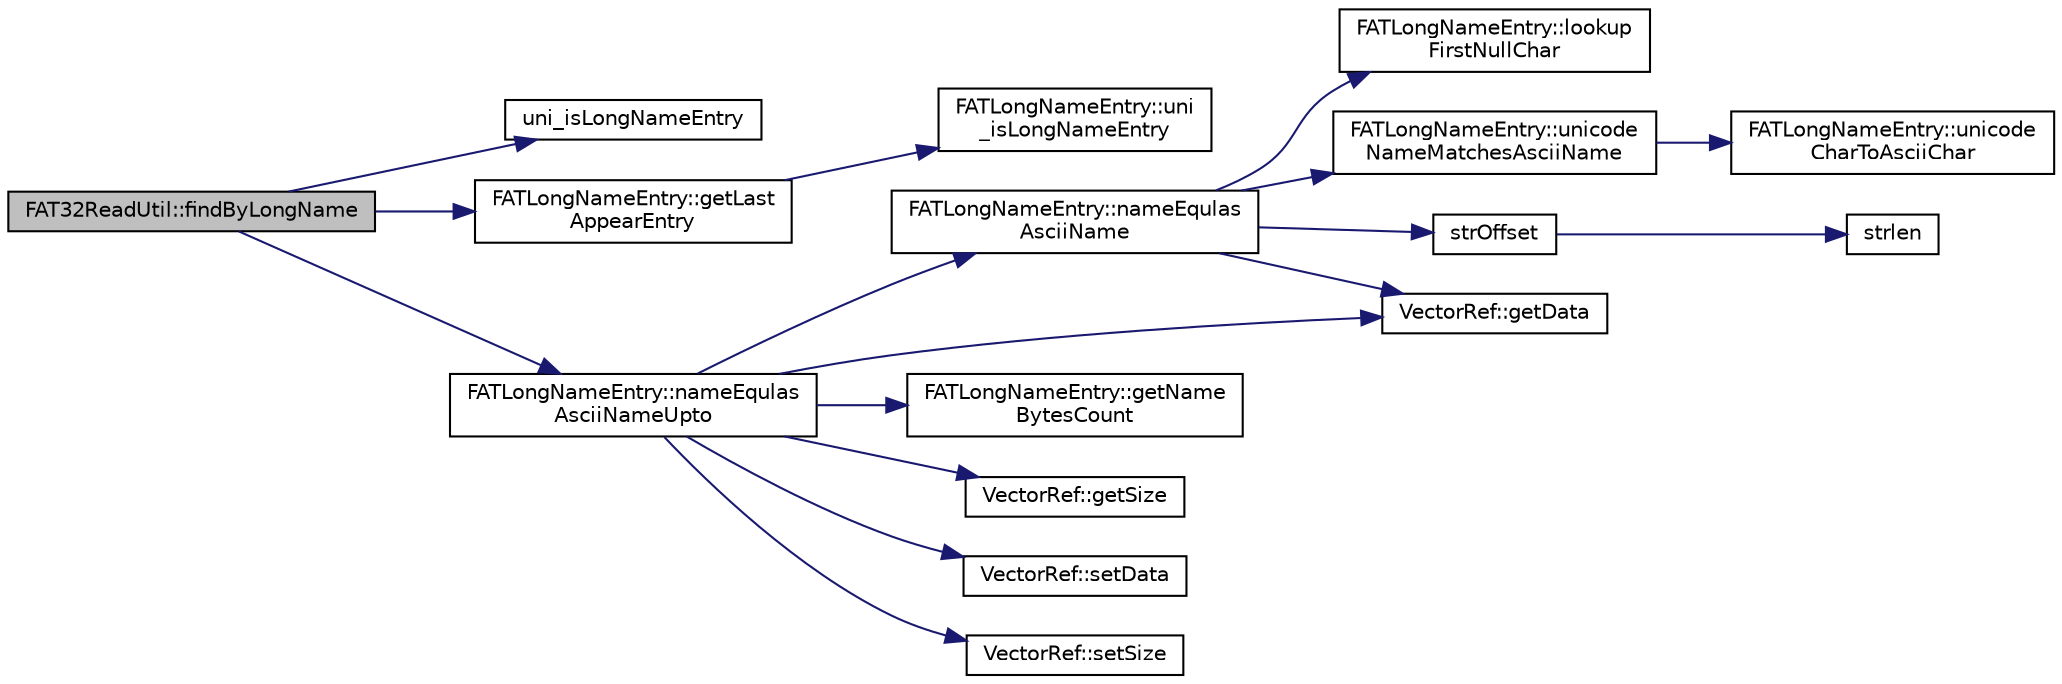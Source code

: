 digraph "FAT32ReadUtil::findByLongName"
{
  edge [fontname="Helvetica",fontsize="10",labelfontname="Helvetica",labelfontsize="10"];
  node [fontname="Helvetica",fontsize="10",shape=record];
  rankdir="LR";
  Node7 [label="FAT32ReadUtil::findByLongName",height=0.2,width=0.4,color="black", fillcolor="grey75", style="filled", fontcolor="black"];
  Node7 -> Node8 [color="midnightblue",fontsize="10",style="solid",fontname="Helvetica"];
  Node8 [label="uni_isLongNameEntry",height=0.2,width=0.4,color="black", fillcolor="white", style="filled",URL="$d9/de5/_f_a_t_dir_entry_8h.html#a324e20696bbbf8fa655bcea7b4ee6b68"];
  Node7 -> Node9 [color="midnightblue",fontsize="10",style="solid",fontname="Helvetica"];
  Node9 [label="FATLongNameEntry::getLast\lAppearEntry",height=0.2,width=0.4,color="black", fillcolor="white", style="filled",URL="$d7/d61/class_f_a_t_long_name_entry.html#aea9cfa8f9213c144ed8bf94a71ff3fbf"];
  Node9 -> Node10 [color="midnightblue",fontsize="10",style="solid",fontname="Helvetica"];
  Node10 [label="FATLongNameEntry::uni\l_isLongNameEntry",height=0.2,width=0.4,color="black", fillcolor="white", style="filled",URL="$d7/d61/class_f_a_t_long_name_entry.html#ae95d5ec2fa71155c6c8f2e995adcc176"];
  Node7 -> Node11 [color="midnightblue",fontsize="10",style="solid",fontname="Helvetica"];
  Node11 [label="FATLongNameEntry::nameEqulas\lAsciiNameUpto",height=0.2,width=0.4,color="black", fillcolor="white", style="filled",URL="$d7/d61/class_f_a_t_long_name_entry.html#a38b2a992b1ace06829ae9f5020c45011"];
  Node11 -> Node12 [color="midnightblue",fontsize="10",style="solid",fontname="Helvetica"];
  Node12 [label="FATLongNameEntry::nameEqulas\lAsciiName",height=0.2,width=0.4,color="black", fillcolor="white", style="filled",URL="$d7/d61/class_f_a_t_long_name_entry.html#a87f35a462137f6b59f36459a74554d1f"];
  Node12 -> Node13 [color="midnightblue",fontsize="10",style="solid",fontname="Helvetica"];
  Node13 [label="FATLongNameEntry::lookup\lFirstNullChar",height=0.2,width=0.4,color="black", fillcolor="white", style="filled",URL="$d7/d61/class_f_a_t_long_name_entry.html#ae21c3b4777c0d68462e9d591888934cd"];
  Node12 -> Node14 [color="midnightblue",fontsize="10",style="solid",fontname="Helvetica"];
  Node14 [label="FATLongNameEntry::unicode\lNameMatchesAsciiName",height=0.2,width=0.4,color="black", fillcolor="white", style="filled",URL="$d7/d61/class_f_a_t_long_name_entry.html#a3f13934c41cd5369786bab2f073be87d"];
  Node14 -> Node15 [color="midnightblue",fontsize="10",style="solid",fontname="Helvetica"];
  Node15 [label="FATLongNameEntry::unicode\lCharToAsciiChar",height=0.2,width=0.4,color="black", fillcolor="white", style="filled",URL="$d7/d61/class_f_a_t_long_name_entry.html#afdc284fc418210ccf7d2eacbfc5c584b"];
  Node12 -> Node16 [color="midnightblue",fontsize="10",style="solid",fontname="Helvetica"];
  Node16 [label="strOffset",height=0.2,width=0.4,color="black", fillcolor="white", style="filled",URL="$d6/d93/generic__util_8h.html#ab74f19ae60eb97e1f0b7d848bba10b7c"];
  Node16 -> Node17 [color="midnightblue",fontsize="10",style="solid",fontname="Helvetica"];
  Node17 [label="strlen",height=0.2,width=0.4,color="black", fillcolor="white", style="filled",URL="$d2/ddb/strlen_8cpp.html#ad2be42dd92af9f815e1a0f754c2ca6b3"];
  Node12 -> Node18 [color="midnightblue",fontsize="10",style="solid",fontname="Helvetica"];
  Node18 [label="VectorRef::getData",height=0.2,width=0.4,color="black", fillcolor="white", style="filled",URL="$d9/deb/class_vector_ref.html#aefa6865b44ab052c5cb463f58e8f87fd"];
  Node11 -> Node19 [color="midnightblue",fontsize="10",style="solid",fontname="Helvetica"];
  Node19 [label="FATLongNameEntry::getName\lBytesCount",height=0.2,width=0.4,color="black", fillcolor="white", style="filled",URL="$d7/d61/class_f_a_t_long_name_entry.html#ae18dce09eaba67d93df47a0258b09694"];
  Node11 -> Node20 [color="midnightblue",fontsize="10",style="solid",fontname="Helvetica"];
  Node20 [label="VectorRef::getSize",height=0.2,width=0.4,color="black", fillcolor="white", style="filled",URL="$d9/deb/class_vector_ref.html#a556e8d755266a452e5a8d32998518a58"];
  Node11 -> Node21 [color="midnightblue",fontsize="10",style="solid",fontname="Helvetica"];
  Node21 [label="VectorRef::setData",height=0.2,width=0.4,color="black", fillcolor="white", style="filled",URL="$d9/deb/class_vector_ref.html#a14b7df96f9f2fe63c0a2b0f5c3a6780c"];
  Node11 -> Node18 [color="midnightblue",fontsize="10",style="solid",fontname="Helvetica"];
  Node11 -> Node22 [color="midnightblue",fontsize="10",style="solid",fontname="Helvetica"];
  Node22 [label="VectorRef::setSize",height=0.2,width=0.4,color="black", fillcolor="white", style="filled",URL="$d9/deb/class_vector_ref.html#aa51392df218656cae060761d68a03acd"];
}

